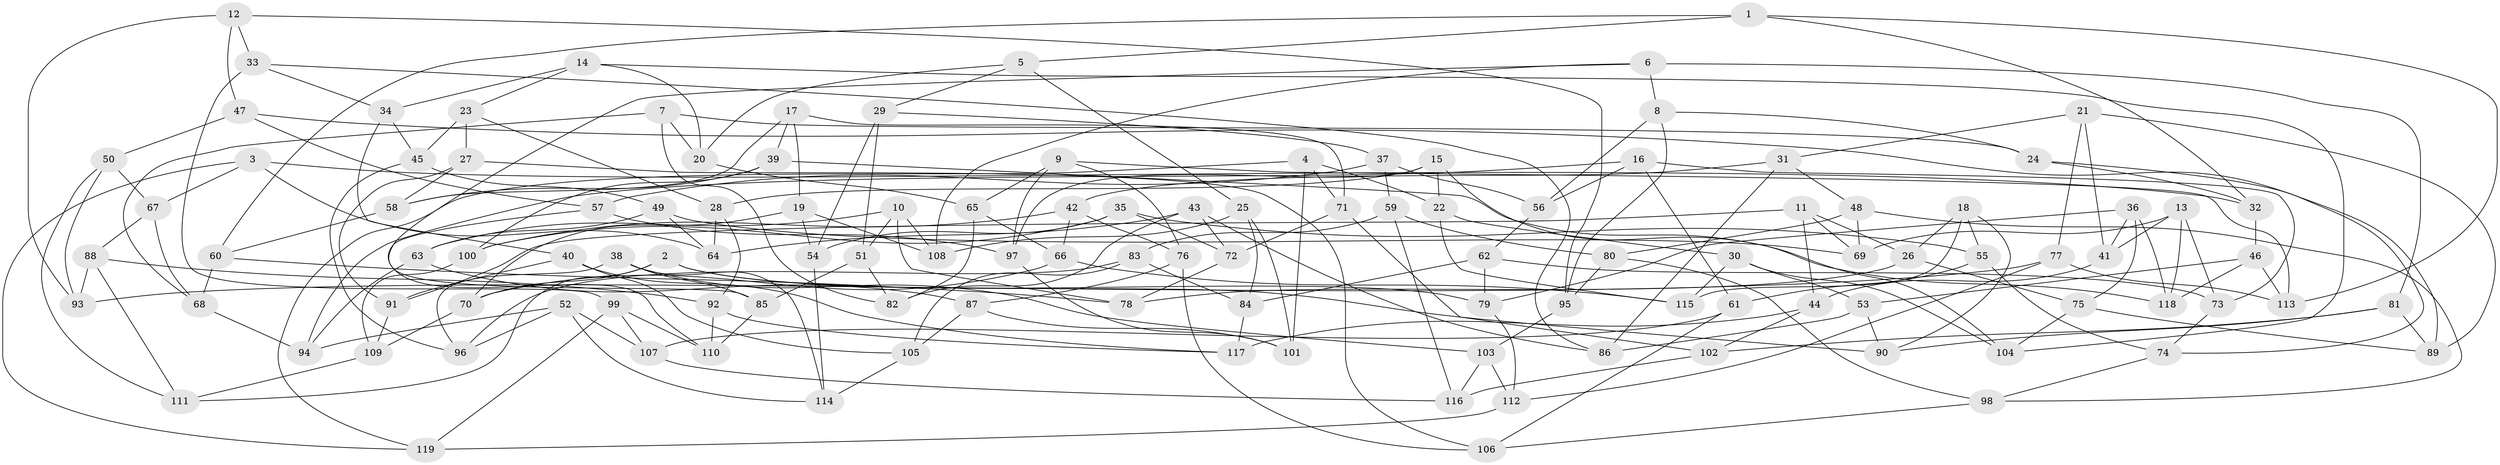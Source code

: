 // Generated by graph-tools (version 1.1) at 2025/11/02/27/25 16:11:48]
// undirected, 119 vertices, 238 edges
graph export_dot {
graph [start="1"]
  node [color=gray90,style=filled];
  1;
  2;
  3;
  4;
  5;
  6;
  7;
  8;
  9;
  10;
  11;
  12;
  13;
  14;
  15;
  16;
  17;
  18;
  19;
  20;
  21;
  22;
  23;
  24;
  25;
  26;
  27;
  28;
  29;
  30;
  31;
  32;
  33;
  34;
  35;
  36;
  37;
  38;
  39;
  40;
  41;
  42;
  43;
  44;
  45;
  46;
  47;
  48;
  49;
  50;
  51;
  52;
  53;
  54;
  55;
  56;
  57;
  58;
  59;
  60;
  61;
  62;
  63;
  64;
  65;
  66;
  67;
  68;
  69;
  70;
  71;
  72;
  73;
  74;
  75;
  76;
  77;
  78;
  79;
  80;
  81;
  82;
  83;
  84;
  85;
  86;
  87;
  88;
  89;
  90;
  91;
  92;
  93;
  94;
  95;
  96;
  97;
  98;
  99;
  100;
  101;
  102;
  103;
  104;
  105;
  106;
  107;
  108;
  109;
  110;
  111;
  112;
  113;
  114;
  115;
  116;
  117;
  118;
  119;
  1 -- 32;
  1 -- 60;
  1 -- 5;
  1 -- 113;
  2 -- 79;
  2 -- 111;
  2 -- 90;
  2 -- 70;
  3 -- 119;
  3 -- 32;
  3 -- 67;
  3 -- 64;
  4 -- 101;
  4 -- 71;
  4 -- 119;
  4 -- 22;
  5 -- 20;
  5 -- 25;
  5 -- 29;
  6 -- 8;
  6 -- 108;
  6 -- 85;
  6 -- 81;
  7 -- 82;
  7 -- 20;
  7 -- 24;
  7 -- 68;
  8 -- 24;
  8 -- 95;
  8 -- 56;
  9 -- 97;
  9 -- 113;
  9 -- 76;
  9 -- 65;
  10 -- 63;
  10 -- 108;
  10 -- 51;
  10 -- 78;
  11 -- 69;
  11 -- 91;
  11 -- 44;
  11 -- 26;
  12 -- 95;
  12 -- 93;
  12 -- 33;
  12 -- 47;
  13 -- 118;
  13 -- 69;
  13 -- 73;
  13 -- 41;
  14 -- 104;
  14 -- 23;
  14 -- 34;
  14 -- 20;
  15 -- 97;
  15 -- 104;
  15 -- 22;
  15 -- 28;
  16 -- 56;
  16 -- 73;
  16 -- 94;
  16 -- 61;
  17 -- 19;
  17 -- 39;
  17 -- 58;
  17 -- 71;
  18 -- 26;
  18 -- 90;
  18 -- 55;
  18 -- 115;
  19 -- 70;
  19 -- 54;
  19 -- 108;
  20 -- 65;
  21 -- 89;
  21 -- 31;
  21 -- 41;
  21 -- 77;
  22 -- 115;
  22 -- 30;
  23 -- 28;
  23 -- 27;
  23 -- 45;
  24 -- 32;
  24 -- 74;
  25 -- 84;
  25 -- 101;
  25 -- 108;
  26 -- 75;
  26 -- 78;
  27 -- 58;
  27 -- 91;
  27 -- 106;
  28 -- 92;
  28 -- 64;
  29 -- 54;
  29 -- 37;
  29 -- 51;
  30 -- 53;
  30 -- 115;
  30 -- 104;
  31 -- 86;
  31 -- 42;
  31 -- 48;
  32 -- 46;
  33 -- 99;
  33 -- 86;
  33 -- 34;
  34 -- 45;
  34 -- 40;
  35 -- 55;
  35 -- 54;
  35 -- 100;
  35 -- 72;
  36 -- 79;
  36 -- 118;
  36 -- 41;
  36 -- 75;
  37 -- 57;
  37 -- 56;
  37 -- 59;
  38 -- 96;
  38 -- 85;
  38 -- 114;
  38 -- 103;
  39 -- 118;
  39 -- 100;
  39 -- 58;
  40 -- 105;
  40 -- 117;
  40 -- 91;
  41 -- 44;
  42 -- 66;
  42 -- 100;
  42 -- 76;
  43 -- 82;
  43 -- 64;
  43 -- 72;
  43 -- 86;
  44 -- 102;
  44 -- 117;
  45 -- 96;
  45 -- 49;
  46 -- 113;
  46 -- 53;
  46 -- 118;
  47 -- 50;
  47 -- 89;
  47 -- 57;
  48 -- 80;
  48 -- 98;
  48 -- 69;
  49 -- 69;
  49 -- 64;
  49 -- 63;
  50 -- 67;
  50 -- 93;
  50 -- 111;
  51 -- 82;
  51 -- 85;
  52 -- 107;
  52 -- 96;
  52 -- 94;
  52 -- 114;
  53 -- 90;
  53 -- 86;
  54 -- 114;
  55 -- 74;
  55 -- 61;
  56 -- 62;
  57 -- 110;
  57 -- 97;
  58 -- 60;
  59 -- 80;
  59 -- 83;
  59 -- 116;
  60 -- 68;
  60 -- 78;
  61 -- 106;
  61 -- 107;
  62 -- 79;
  62 -- 73;
  62 -- 84;
  63 -- 94;
  63 -- 87;
  65 -- 82;
  65 -- 66;
  66 -- 70;
  66 -- 115;
  67 -- 68;
  67 -- 88;
  68 -- 94;
  70 -- 109;
  71 -- 72;
  71 -- 102;
  72 -- 78;
  73 -- 74;
  74 -- 98;
  75 -- 89;
  75 -- 104;
  76 -- 87;
  76 -- 106;
  77 -- 93;
  77 -- 112;
  77 -- 113;
  79 -- 112;
  80 -- 95;
  80 -- 98;
  81 -- 102;
  81 -- 89;
  81 -- 90;
  83 -- 96;
  83 -- 105;
  83 -- 84;
  84 -- 117;
  85 -- 110;
  87 -- 105;
  87 -- 101;
  88 -- 92;
  88 -- 93;
  88 -- 111;
  91 -- 109;
  92 -- 117;
  92 -- 110;
  95 -- 103;
  97 -- 101;
  98 -- 106;
  99 -- 107;
  99 -- 119;
  99 -- 110;
  100 -- 109;
  102 -- 116;
  103 -- 112;
  103 -- 116;
  105 -- 114;
  107 -- 116;
  109 -- 111;
  112 -- 119;
}
